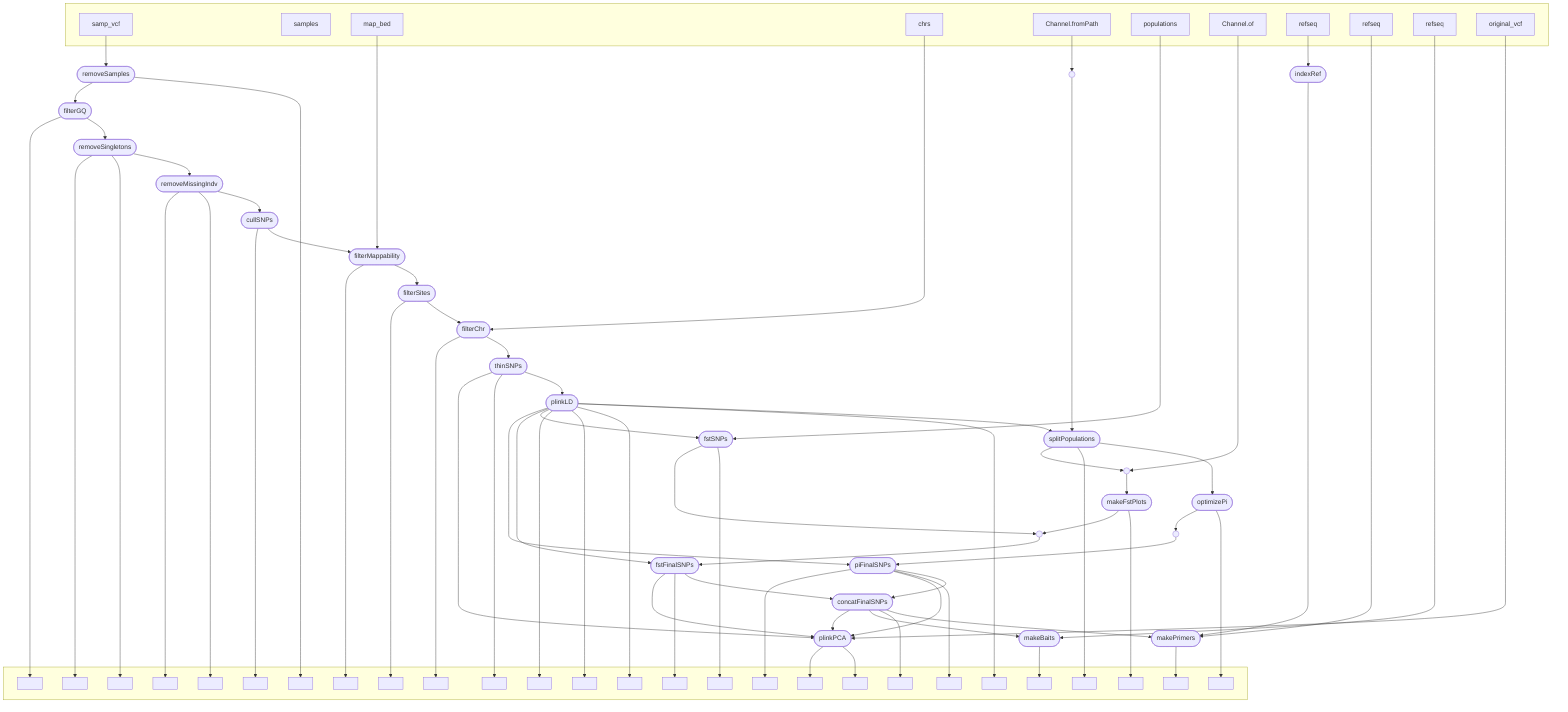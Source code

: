 flowchart TB
    subgraph " "
    v0["samp_vcf"]
    v67["samples"]
    v11["map_bed"]
    v16["chrs"]
    v26["Channel.fromPath"]
    v34["populations"]
    v41["Channel.of"]
    v54["refseq"]
    v56["refseq"]
    v59["refseq"]
    v62["original_vcf"]
    end
    v1([filterGQ])
    subgraph " "
    v2[" "]
    v4[" "]
    v5[" "]
    v7[" "]
    v8[" "]
    v10[" "]
    v13[" "]
    v15[" "]
    v18[" "]
    v20[" "]
    v22[" "]
    v23[" "]
    v24[" "]
    v25[" "]
    v31[" "]
    v33[" "]
    v36[" "]
    v44[" "]
    v48[" "]
    v51[" "]
    v53[" "]
    v58[" "]
    v61[" "]
    v64[" "]
    v65[" "]
    v66[" "]
    v69[" "]
    end
    v3([removeSingletons])
    v6([removeMissingIndv])
    v9([cullSNPs])
    v12([filterMappability])
    v14([filterSites])
    v17([filterChr])
    v19([thinSNPs])
    v21([plinkLD])
    v30([splitPopulations])
    v32([optimizePi])
    v35([fstSNPs])
    v43([makeFstPlots])
    v47([fstFinalSNPs])
    v50([piFinalSNPs])
    v52([concatFinalSNPs])
    v55([indexRef])
    v57([makePrimers])
    v60([makeBaits])
    v63([plinkPCA])
    v68([removeSamples])
    v27(( ))
    v37(( ))
    v45(( ))
    v49(( ))
    v0 --> v68
    v68 --> v69
    v68 --> v1
    v1 --> v3
    v1 --> v2
    v3 --> v6
    v3 --> v5
    v3 --> v4
    v6 --> v9
    v6 --> v8
    v6 --> v7
    v9 --> v12
    v9 --> v10
    v11 --> v12
    v12 --> v14
    v12 --> v13
    v14 --> v17
    v14 --> v15
    v16 --> v17
    v17 --> v19
    v17 --> v18
    v19 --> v21
    v19 --> v20
    v19 --> v63
    v21 --> v30
    v21 --> v25
    v21 --> v24
    v21 --> v23
    v21 --> v22
    v21 --> v35
    v21 --> v47
    v21 --> v50
    v26 --> v27
    v27 --> v30
    v30 --> v32
    v30 --> v31
    v30 --> v37
    v32 --> v33
    v32 --> v49
    v34 --> v35
    v35 --> v36
    v35 --> v45
    v41 --> v37
    v37 --> v43
    v43 --> v44
    v43 --> v45
    v45 --> v47
    v47 --> v52
    v47 --> v48
    v47 --> v63
    v49 --> v50
    v50 --> v52
    v50 --> v51
    v50 --> v63
    v50 --> v66
    v52 --> v57
    v52 --> v53
    v52 --> v60
    v52 --> v63
    v54 --> v55
    v55 --> v57
    v56 --> v57
    v57 --> v58
    v59 --> v60
    v60 --> v61
    v62 --> v63
    v63 --> v65
    v63 --> v64